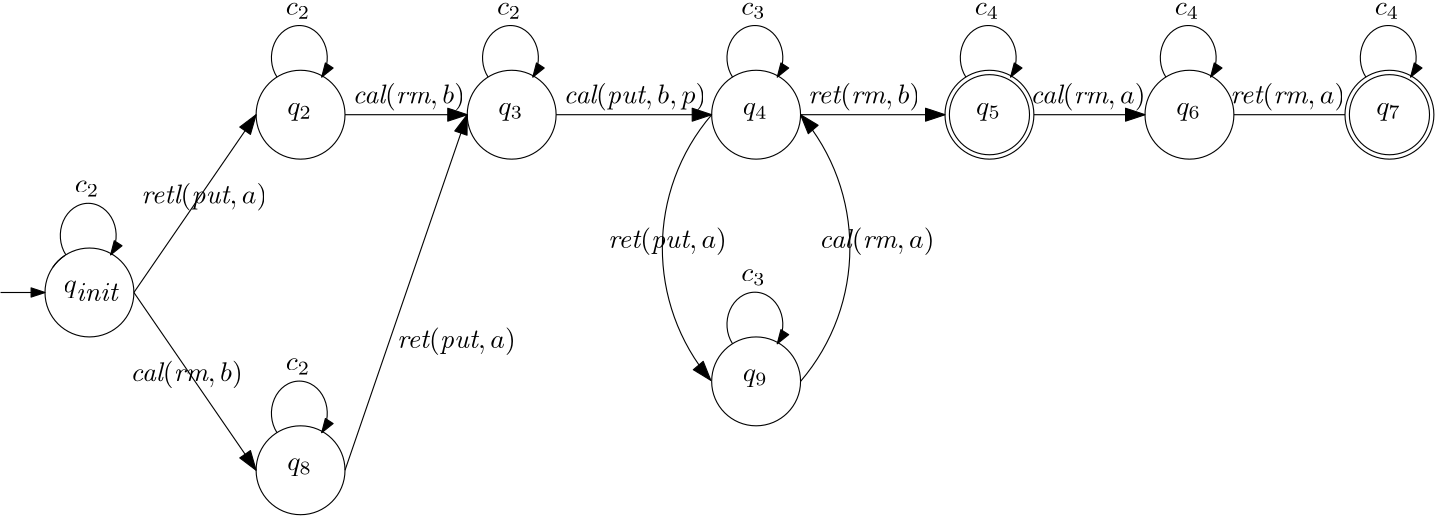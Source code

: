 <?xml version="1.0"?>
<!DOCTYPE ipe SYSTEM "ipe.dtd">
<ipe version="70107" creator="Ipe 7.1.7">
<info created="D:20151003110714" modified="D:20170130153735"/>
<preamble>\usepackage[version=0.96]{pgf}
\usepackage{tikz}
\usetikzlibrary{arrows,shapes,snakes,automata,backgrounds,petri}
\usepackage[latin1]{inputenc}
\usepackage{verbatim}</preamble>
<ipestyle name="basic">
<symbol name="arrow/arc(spx)">
<path stroke="sym-stroke" fill="sym-stroke" pen="sym-pen">
0 0 m
-1 0.333 l
-1 -0.333 l
h
</path>
</symbol>
<symbol name="arrow/farc(spx)">
<path stroke="sym-stroke" fill="white" pen="sym-pen">
0 0 m
-1 0.333 l
-1 -0.333 l
h
</path>
</symbol>
<symbol name="arrow/ptarc(spx)">
<path stroke="sym-stroke" fill="sym-stroke" pen="sym-pen">
0 0 m
-1 0.333 l
-0.8 0 l
-1 -0.333 l
h
</path>
</symbol>
<symbol name="arrow/fptarc(spx)">
<path stroke="sym-stroke" fill="white" pen="sym-pen">
0 0 m
-1 0.333 l
-0.8 0 l
-1 -0.333 l
h
</path>
</symbol>
<symbol name="mark/circle(sx)" transformations="translations">
<path fill="sym-stroke">
0.6 0 0 0.6 0 0 e
0.4 0 0 0.4 0 0 e
</path>
</symbol>
<symbol name="mark/disk(sx)" transformations="translations">
<path fill="sym-stroke">
0.6 0 0 0.6 0 0 e
</path>
</symbol>
<symbol name="mark/fdisk(sfx)" transformations="translations">
<group>
<path fill="sym-fill">
0.5 0 0 0.5 0 0 e
</path>
<path fill="sym-stroke" fillrule="eofill">
0.6 0 0 0.6 0 0 e
0.4 0 0 0.4 0 0 e
</path>
</group>
</symbol>
<symbol name="mark/box(sx)" transformations="translations">
<path fill="sym-stroke" fillrule="eofill">
-0.6 -0.6 m
0.6 -0.6 l
0.6 0.6 l
-0.6 0.6 l
h
-0.4 -0.4 m
0.4 -0.4 l
0.4 0.4 l
-0.4 0.4 l
h
</path>
</symbol>
<symbol name="mark/square(sx)" transformations="translations">
<path fill="sym-stroke">
-0.6 -0.6 m
0.6 -0.6 l
0.6 0.6 l
-0.6 0.6 l
h
</path>
</symbol>
<symbol name="mark/fsquare(sfx)" transformations="translations">
<group>
<path fill="sym-fill">
-0.5 -0.5 m
0.5 -0.5 l
0.5 0.5 l
-0.5 0.5 l
h
</path>
<path fill="sym-stroke" fillrule="eofill">
-0.6 -0.6 m
0.6 -0.6 l
0.6 0.6 l
-0.6 0.6 l
h
-0.4 -0.4 m
0.4 -0.4 l
0.4 0.4 l
-0.4 0.4 l
h
</path>
</group>
</symbol>
<symbol name="mark/cross(sx)" transformations="translations">
<group>
<path fill="sym-stroke">
-0.43 -0.57 m
0.57 0.43 l
0.43 0.57 l
-0.57 -0.43 l
h
</path>
<path fill="sym-stroke">
-0.43 0.57 m
0.57 -0.43 l
0.43 -0.57 l
-0.57 0.43 l
h
</path>
</group>
</symbol>
<symbol name="arrow/fnormal(spx)">
<path stroke="sym-stroke" fill="white" pen="sym-pen">
0 0 m
-1 0.333 l
-1 -0.333 l
h
</path>
</symbol>
<symbol name="arrow/pointed(spx)">
<path stroke="sym-stroke" fill="sym-stroke" pen="sym-pen">
0 0 m
-1 0.333 l
-0.8 0 l
-1 -0.333 l
h
</path>
</symbol>
<symbol name="arrow/fpointed(spx)">
<path stroke="sym-stroke" fill="white" pen="sym-pen">
0 0 m
-1 0.333 l
-0.8 0 l
-1 -0.333 l
h
</path>
</symbol>
<symbol name="arrow/linear(spx)">
<path stroke="sym-stroke" pen="sym-pen">
-1 0.333 m
0 0 l
-1 -0.333 l
</path>
</symbol>
<symbol name="arrow/fdouble(spx)">
<path stroke="sym-stroke" fill="white" pen="sym-pen">
0 0 m
-1 0.333 l
-1 -0.333 l
h
-1 0 m
-2 0.333 l
-2 -0.333 l
h
</path>
</symbol>
<symbol name="arrow/double(spx)">
<path stroke="sym-stroke" fill="sym-stroke" pen="sym-pen">
0 0 m
-1 0.333 l
-1 -0.333 l
h
-1 0 m
-2 0.333 l
-2 -0.333 l
h
</path>
</symbol>
<pen name="heavier" value="0.8"/>
<pen name="fat" value="1.2"/>
<pen name="ultrafat" value="2"/>
<symbolsize name="large" value="5"/>
<symbolsize name="small" value="2"/>
<symbolsize name="tiny" value="1.1"/>
<arrowsize name="large" value="10"/>
<arrowsize name="small" value="5"/>
<arrowsize name="tiny" value="3"/>
<color name="red" value="1 0 0"/>
<color name="green" value="0 1 0"/>
<color name="blue" value="0 0 1"/>
<color name="yellow" value="1 1 0"/>
<color name="orange" value="1 0.647 0"/>
<color name="gold" value="1 0.843 0"/>
<color name="purple" value="0.627 0.125 0.941"/>
<color name="gray" value="0.745"/>
<color name="brown" value="0.647 0.165 0.165"/>
<color name="navy" value="0 0 0.502"/>
<color name="pink" value="1 0.753 0.796"/>
<color name="seagreen" value="0.18 0.545 0.341"/>
<color name="turquoise" value="0.251 0.878 0.816"/>
<color name="violet" value="0.933 0.51 0.933"/>
<color name="darkblue" value="0 0 0.545"/>
<color name="darkcyan" value="0 0.545 0.545"/>
<color name="darkgray" value="0.663"/>
<color name="darkgreen" value="0 0.392 0"/>
<color name="darkmagenta" value="0.545 0 0.545"/>
<color name="darkorange" value="1 0.549 0"/>
<color name="darkred" value="0.545 0 0"/>
<color name="lightblue" value="0.678 0.847 0.902"/>
<color name="lightcyan" value="0.878 1 1"/>
<color name="lightgray" value="0.827"/>
<color name="lightgreen" value="0.565 0.933 0.565"/>
<color name="lightyellow" value="1 1 0.878"/>
<dashstyle name="dashed" value="[4] 0"/>
<dashstyle name="dotted" value="[1 3] 0"/>
<dashstyle name="dash dotted" value="[4 2 1 2] 0"/>
<dashstyle name="dash dot dotted" value="[4 2 1 2 1 2] 0"/>
<textsize name="large" value="\large"/>
<textsize name="small" value="\small"/>
<textsize name="tiny" value="\tiny"/>
<textsize name="Large" value="\Large"/>
<textsize name="LARGE" value="\LARGE"/>
<textsize name="huge" value="\huge"/>
<textsize name="Huge" value="\Huge"/>
<textsize name="footnote" value="\footnotesize"/>
<textstyle name="center" begin="\begin{center}" end="\end{center}"/>
<textstyle name="itemize" begin="\begin{itemize}" end="\end{itemize}"/>
<textstyle name="item" begin="\begin{itemize}\item{}" end="\end{itemize}"/>
<gridsize name="4 pts" value="4"/>
<gridsize name="8 pts (~3 mm)" value="8"/>
<gridsize name="16 pts (~6 mm)" value="16"/>
<gridsize name="32 pts (~12 mm)" value="32"/>
<gridsize name="10 pts (~3.5 mm)" value="10"/>
<gridsize name="20 pts (~7 mm)" value="20"/>
<gridsize name="14 pts (~5 mm)" value="14"/>
<gridsize name="28 pts (~10 mm)" value="28"/>
<gridsize name="56 pts (~20 mm)" value="56"/>
<anglesize name="90 deg" value="90"/>
<anglesize name="60 deg" value="60"/>
<anglesize name="45 deg" value="45"/>
<anglesize name="30 deg" value="30"/>
<anglesize name="22.5 deg" value="22.5"/>
<tiling name="falling" angle="-60" step="4" width="1"/>
<tiling name="rising" angle="30" step="4" width="1"/>
</ipestyle>
<page>
<layer name="alpha"/>
<view layers="alpha" active="alpha"/>
<path layer="alpha" matrix="1 0 0 1 -320 -80" stroke="black">
16 0 0 16 352 384 e
</path>
<path matrix="1 0 0 1 -32 -80" stroke="black" arrow="normal/small">
32 384 m
48 384 l
</path>
<path matrix="1 0 0 1 -32 -80" stroke="black">
50.8281 393.083 m
16 0 0 -16 64 384 55.1248 397.313 a
</path>
<path matrix="0.502672 0 0 0.580409 -89.0771 48.218" stroke="black" arrow="normal/small">
224 464 m
20 0 0 -20 240 476 256 464 a
</path>
<text matrix="1 0 0 1 -41.319 -132" transformations="translations" pos="64 436" stroke="black" type="label" width="19.967" height="4.287" depth="3.1" valign="baseline">$q_{\textit{init}}$</text>
<text matrix="1 0 0 1 -37.3189 -96" transformations="translations" pos="64 436" stroke="black" type="label" width="8.781" height="4.294" depth="1.49" valign="baseline">$c_2$</text>
<path matrix="1 0 0 1 -244 -16" stroke="black">
16 0 0 16 352 384 e
</path>
<path matrix="0.502672 0 0 0.580409 -13.0771 112.218" stroke="black" arrow="normal/small">
224 464 m
20 0 0 -20 240 476 256 464 a
</path>
<text matrix="1 0 0 1 39.205 -68" transformations="translations" pos="64 436" stroke="black" type="label" width="8.917" height="4.297" depth="1.93" valign="baseline">$q_2$</text>
<text matrix="1 0 0 1 38.681 -32" transformations="translations" pos="64 436" stroke="black" type="label" width="8.781" height="4.294" depth="1.49" valign="baseline">$c_2$</text>
<path matrix="1 0 0 1 -244 -144" stroke="black">
16 0 0 16 352 384 e
</path>
<path matrix="0.502672 0 0 0.580409 -13.0771 -15.782" stroke="black" arrow="normal/small">
224 464 m
20 0 0 -20 240 476 256 464 a
</path>
<text matrix="1 0 0 1 39.205 -196" transformations="translations" pos="64 436" stroke="black" type="label" width="8.917" height="4.297" depth="1.93" valign="baseline">$q_8$</text>
<text matrix="1 0 0 1 38.681 -160" transformations="translations" pos="64 436" stroke="black" type="label" width="8.781" height="4.294" depth="1.49" valign="baseline">$c_2$</text>
<path stroke="black" arrow="normal/normal">
48 304 m
92 368 l
</path>
<path stroke="black" arrow="normal/normal">
48 304 m
92 240 l
</path>
<text matrix="1 0 0 1 -13.319 -100" transformations="translations" pos="64 436" stroke="black" type="label" width="45.321" height="7.473" depth="2.49" valign="baseline">$\textit{retl}(\textit{put},a)$</text>
<text matrix="1 0 0 1 -17.319 -164" transformations="translations" pos="64 436" stroke="black" type="label" width="40.512" height="7.473" depth="2.49" valign="baseline">$\textit{cal}(\textit{rm},b)$</text>
<path matrix="1 0 0 1 -80 -16" stroke="black">
16 0 0 16 352 384 e
</path>
<path matrix="0.502672 0 0 0.580409 150.923 112.218" stroke="black" arrow="normal/small">
224 464 m
20 0 0 -20 240 476 256 464 a
</path>
<text matrix="1 0 0 1 203.205 -68" transformations="translations" pos="64 436" stroke="black" type="label" width="8.917" height="4.297" depth="1.93" valign="baseline">$q_4$</text>
<text matrix="1 0 0 1 202.681 -32" transformations="translations" pos="64 436" stroke="black" type="label" width="8.781" height="4.294" depth="1.49" valign="baseline">$c_3$</text>
<path matrix="1 0 0 1 32 0" stroke="black" arrow="normal/normal">
256 368 m
308 368 l
</path>
<text matrix="1 0 0 1 226.681 -64" transformations="translations" pos="64 436" stroke="black" type="label" width="40.384" height="7.473" depth="2.49" valign="baseline">$\textit{ret}(\textit{rm},b)$</text>
<text matrix="1 0 0 1 62.681 -64" transformations="translations" pos="64 436" stroke="black" type="label" width="40.512" height="7.473" depth="2.49" valign="baseline">$\textit{cal}(\textit{rm},b)$</text>
<text matrix="1 0 0 1 138.681 -64" transformations="translations" pos="64 436" stroke="black" type="label" width="51.352" height="7.473" depth="2.49" valign="baseline">$\textit{cal}(\textit{put},b,p)$</text>
<path matrix="1 0 0 1 -168 -16" stroke="black">
16 0 0 16 352 384 e
</path>
<path matrix="0.502672 0 0 0.580409 62.923 112.218" stroke="black" arrow="normal/small">
224 464 m
20 0 0 -20 240 476 256 464 a
</path>
<text matrix="1 0 0 1 115.205 -68" transformations="translations" pos="64 436" stroke="black" type="label" width="8.917" height="4.297" depth="1.93" valign="baseline">$q_3$</text>
<text matrix="1 0 0 1 114.681 -32" transformations="translations" pos="64 436" stroke="black" type="label" width="8.781" height="4.294" depth="1.49" valign="baseline">$c_2$</text>
<path stroke="black" arrow="normal/normal">
124 368 m
168 368 l
</path>
<path stroke="black" arrow="normal/normal">
200 368 m
256 368 l
</path>
<path stroke="black" arrow="normal/normal">
124 240 m
168 368 l
</path>
<text matrix="1 0 0 1 78.681 -152" transformations="translations" pos="64 436" stroke="black" type="label" width="42.775" height="7.473" depth="2.49" valign="baseline">$\textit{ret}(\textit{put},a)$</text>
<path matrix="1 0 0 1 -80 -112" stroke="black">
16 0 0 16 352 384 e
</path>
<path matrix="0.502672 0 0 0.580409 150.923 16.218" stroke="black" arrow="normal/small">
224 464 m
20 0 0 -20 240 476 256 464 a
</path>
<text matrix="1 0 0 1 203.205 -164" transformations="translations" pos="64 436" stroke="black" type="label" width="8.917" height="4.297" depth="1.93" valign="baseline">$q_9$</text>
<text matrix="1 0 0 1 202.681 -128" transformations="translations" pos="64 436" stroke="black" type="label" width="8.781" height="4.294" depth="1.49" valign="baseline">$c_3$</text>
<path matrix="1 0 0 1 -136 0" stroke="black" arrow="normal/normal">
392 368 m
73.7564 0 0 73.7564 448 320 391.695 272.358 a
</path>
<path matrix="1 0 0 1 -136 0" stroke="black" arrow="normal/normal">
424 272 m
73.7564 0 0 73.7564 368 320 424 368 a
</path>
<path matrix="1 0 0 1 4 -16" stroke="black">
16 0 0 16 352 384 e
</path>
<path matrix="0.502672 0 0 0.580409 234.923 112.218" stroke="black" arrow="normal/small">
224 464 m
20 0 0 -20 240 476 256 464 a
</path>
<text matrix="1 0 0 1 287.205 -68" transformations="translations" pos="64 436" stroke="black" type="label" width="8.917" height="4.297" depth="1.93" valign="baseline">$q_5$</text>
<text matrix="1 0 0 1 286.681 -32" transformations="translations" pos="64 436" stroke="black" type="label" width="8.781" height="4.294" depth="1.49" valign="baseline">$c_4$</text>
<path matrix="1 0 0 1 4 -16" stroke="black">
14.4222 0 0 14.4222 352 384 e
</path>
<text matrix="1 0 0 1 306.681 -64" transformations="translations" pos="64 436" stroke="black" type="label" width="41.502" height="7.473" depth="2.49" valign="baseline">$\textit{cal}(\textit{rm},a)$</text>
<path matrix="1 0 0 1 76 -16" stroke="black">
16 0 0 16 352 384 e
</path>
<path matrix="0.502672 0 0 0.580409 306.923 112.218" stroke="black" arrow="normal/small">
224 464 m
20 0 0 -20 240 476 256 464 a
</path>
<text matrix="1 0 0 1 359.205 -68" transformations="translations" pos="64 436" stroke="black" type="label" width="8.917" height="4.297" depth="1.93" valign="baseline">$q_6$</text>
<text matrix="1 0 0 1 358.681 -32" transformations="translations" pos="64 436" stroke="black" type="label" width="8.781" height="4.294" depth="1.49" valign="baseline">$c_4$</text>
<path matrix="1 0 0 1 -84 0" stroke="black" arrow="normal/normal">
456 368 m
496 368 l
</path>
<path matrix="1 0 0 1 148 -16" stroke="black">
16 0 0 16 352 384 e
</path>
<path matrix="0.502672 0 0 0.580409 378.923 112.218" stroke="black" arrow="normal/small">
224 464 m
20 0 0 -20 240 476 256 464 a
</path>
<text matrix="1 0 0 1 431.205 -68" transformations="translations" pos="64 436" stroke="black" type="label" width="8.917" height="4.297" depth="1.93" valign="baseline">$q_7$</text>
<text matrix="1 0 0 1 430.681 -32" transformations="translations" pos="64 436" stroke="black" type="label" width="8.781" height="4.294" depth="1.49" valign="baseline">$c_4$</text>
<path matrix="1 0 0 1 148 -16" stroke="black">
14.4222 0 0 14.4222 352 384 e
</path>
<text matrix="1 0 0 1 378.681 -64" transformations="translations" pos="64 436" stroke="black" type="label" width="41.375" height="7.473" depth="2.49" valign="baseline">$\textit{ret}(\textit{rm},a)$</text>
<path matrix="1 0 0 1 -76 0" stroke="black">
520 368 m
560 368 l
</path>
<text matrix="1 0 0 1 154.681 -116" transformations="translations" pos="64 436" stroke="black" type="label" width="42.775" height="7.473" depth="2.49" valign="baseline">$\textit{ret}(\textit{put},a)$</text>
<text matrix="1 0 0 1 230.681 -116" transformations="translations" pos="64 436" stroke="black" type="label" width="41.502" height="7.473" depth="2.49" valign="baseline">$\textit{cal}(\textit{rm},a)$</text>
</page>
</ipe>

